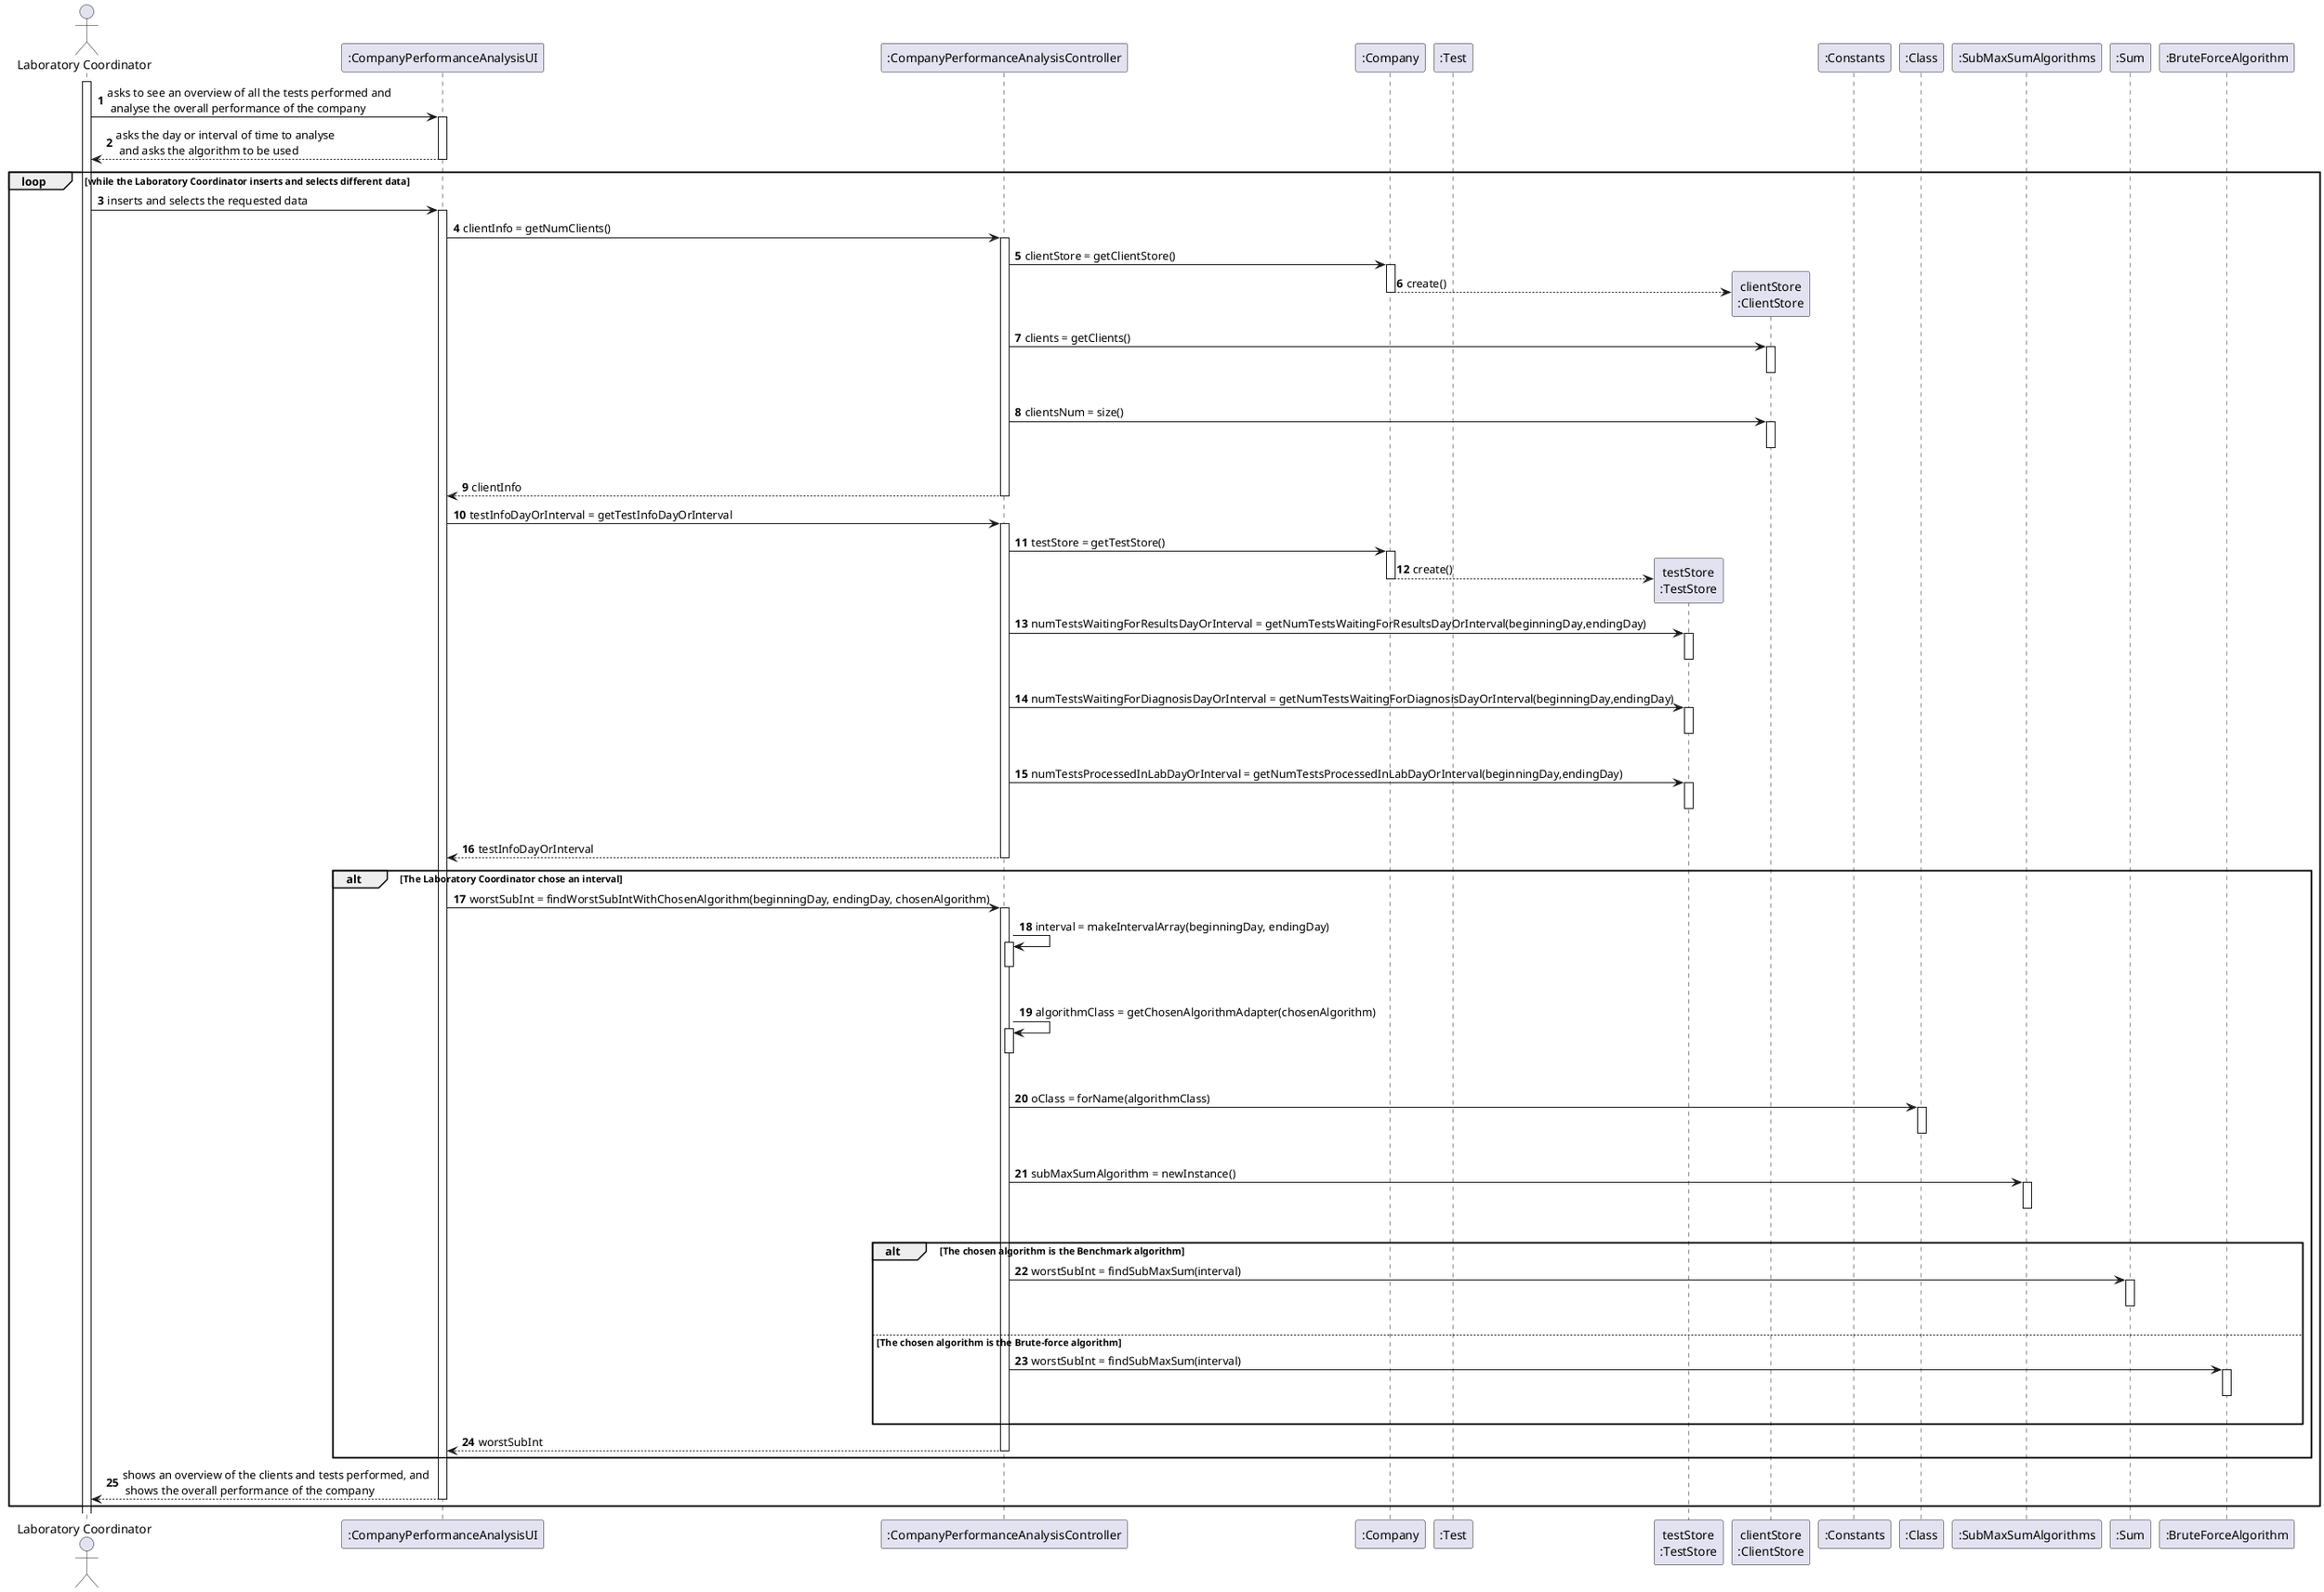 @startuml
autonumber
actor "Laboratory Coordinator" as LC

participant ":CompanyPerformanceAnalysisUI" as UI
participant ":CompanyPerformanceAnalysisController" as CTRL
participant ":Company" as CMP
participant ":Test" as TST
participant "testStore\n:TestStore" as TSTSTORE
participant "clientStore\n:ClientStore" as CLTSTORE
participant ":Constants" as CST
participant ":Class" as CL
participant ":SubMaxSumAlgorithms" as SMSA
participant ":Sum" as SUM
participant ":BruteForceAlgorithm" as BFA

activate LC
LC -> UI : asks to see an overview of all the tests performed and \n analyse the overall performance of the company
activate UI
UI --> LC : asks the day or interval of time to analyse \n and asks the algorithm to be used
deactivate UI

loop while the Laboratory Coordinator inserts and selects different data
LC -> UI : inserts and selects the requested data
activate UI

UI -> CTRL : clientInfo = getNumClients()
activate CTRL

CTRL -> CMP : clientStore = getClientStore()
activate CMP
CMP --> CLTSTORE** : create()
deactivate CMP
CTRL -> CLTSTORE : clients = getClients()
activate CLTSTORE
|||
deactivate CLTSTORE
CTRL -> CLTSTORE : clientsNum = size()
activate CLTSTORE
|||
deactivate CLTSTORE

CTRL --> UI : clientInfo
deactivate CTRL

UI -> CTRL : testInfoDayOrInterval = getTestInfoDayOrInterval
activate CTRL

CTRL -> CMP : testStore = getTestStore()
activate CMP
CMP --> TSTSTORE** : create()
deactivate CMP
CTRL -> TSTSTORE : numTestsWaitingForResultsDayOrInterval = getNumTestsWaitingForResultsDayOrInterval(beginningDay,endingDay)
activate TSTSTORE
|||
deactivate TSTSTORE
CTRL -> TSTSTORE : numTestsWaitingForDiagnosisDayOrInterval = getNumTestsWaitingForDiagnosisDayOrInterval(beginningDay,endingDay)
activate TSTSTORE
|||
deactivate TSTSTORE
CTRL -> TSTSTORE : numTestsProcessedInLabDayOrInterval = getNumTestsProcessedInLabDayOrInterval(beginningDay,endingDay)
activate TSTSTORE
|||
deactivate TSTSTORE

CTRL --> UI : testInfoDayOrInterval
deactivate CTRL

alt The Laboratory Coordinator chose an interval

UI -> CTRL : worstSubInt = findWorstSubIntWithChosenAlgorithm(beginningDay, endingDay, chosenAlgorithm)
activate CTRL

CTRL -> CTRL : interval = makeIntervalArray(beginningDay, endingDay)
activate CTRL
|||
deactivate CTRL

CTRL -> CTRL : algorithmClass = getChosenAlgorithmAdapter(chosenAlgorithm)
activate CTRL
|||
deactivate CTRL

CTRL -> CL : oClass = forName(algorithmClass)
activate CL
|||
deactivate CL

CTRL -> SMSA : subMaxSumAlgorithm = newInstance()
activate SMSA
|||
deactivate SMSA

alt The chosen algorithm is the Benchmark algorithm

CTRL -> SUM : worstSubInt = findSubMaxSum(interval)
activate SUM
|||
deactivate SUM

else The chosen algorithm is the Brute-force algorithm

CTRL -> BFA : worstSubInt = findSubMaxSum(interval)
activate BFA
|||
deactivate BFA

end

CTRL --> UI : worstSubInt
deactivate CTRL

end

UI --> LC : shows an overview of the clients and tests performed, and \n shows the overall performance of the company
deactivate UI
end

@enduml